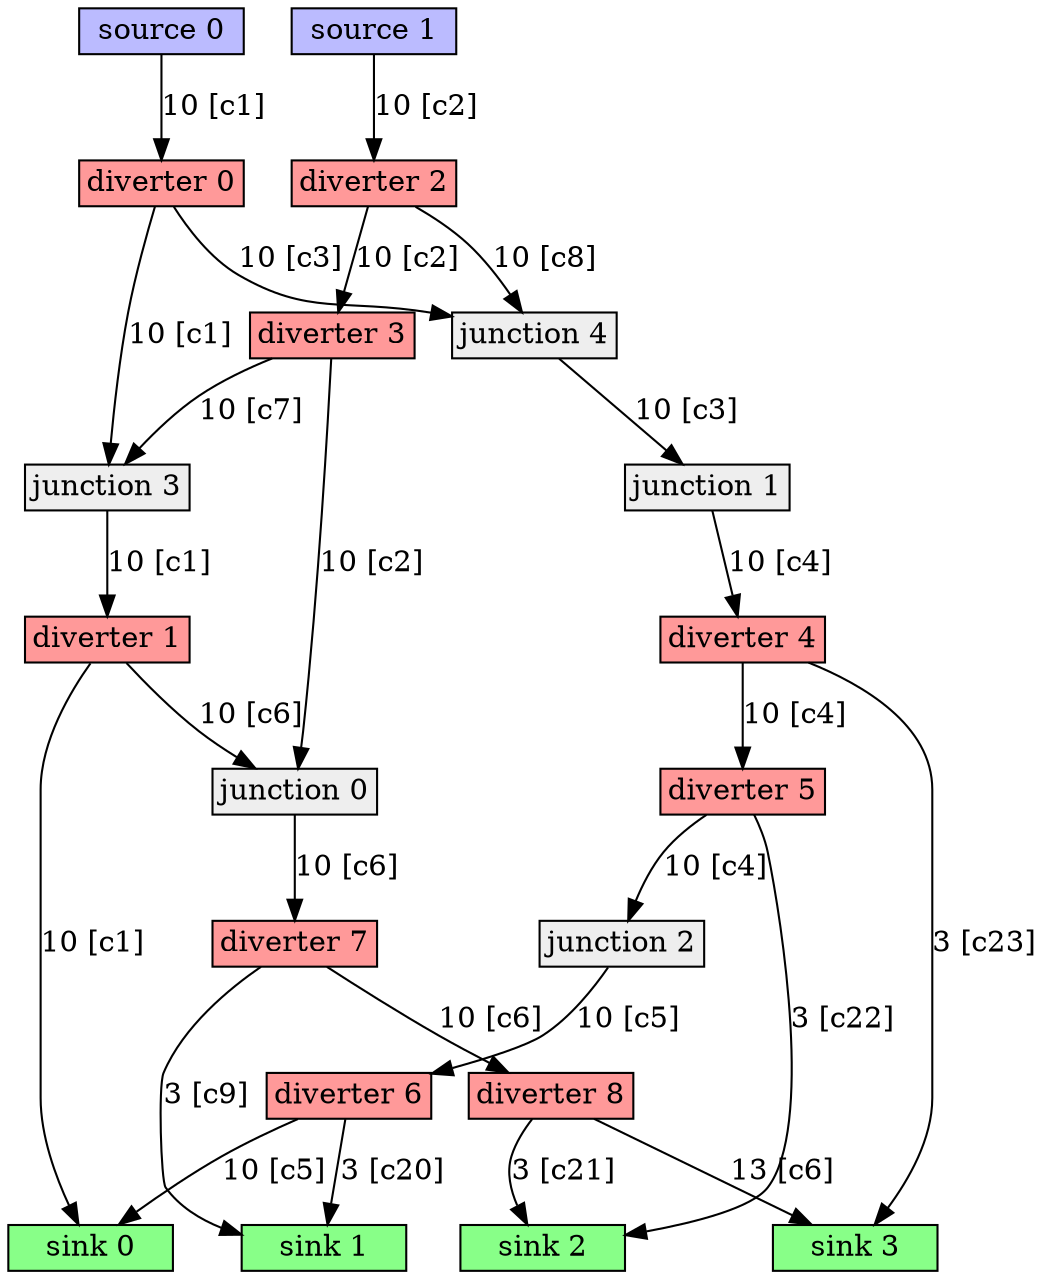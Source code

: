 strict digraph "" {
	node [label="\N"];
	0	[fillcolor="#BBBBFF",
		fixedsize=true,
		height=0.3,
		label="source 0",
		shape=box,
		style=filled,
		width=1.1];
	2	[fillcolor="#FF9999",
		fixedsize=true,
		height=0.3,
		label="diverter 0",
		shape=box,
		style=filled,
		width=1.1];
	0 -> 2	[label="10 [c1]"];
	1	[fillcolor="#BBBBFF",
		fixedsize=true,
		height=0.3,
		label="source 1",
		shape=box,
		style=filled,
		width=1.1];
	4	[fillcolor="#FF9999",
		fixedsize=true,
		height=0.3,
		label="diverter 2",
		shape=box,
		style=filled,
		width=1.1];
	1 -> 4	[label="10 [c2]"];
	14	[fillcolor="#EEEEEE",
		fixedsize=true,
		height=0.3,
		label="junction 3",
		shape=box,
		style=filled,
		width=1.1];
	2 -> 14	[label="10 [c1]"];
	15	[fillcolor="#EEEEEE",
		fixedsize=true,
		height=0.3,
		label="junction 4",
		shape=box,
		style=filled,
		width=1.1];
	2 -> 15	[label="10 [c3]"];
	3	[fillcolor="#FF9999",
		fixedsize=true,
		height=0.3,
		label="diverter 1",
		shape=box,
		style=filled,
		width=1.1];
	11	[fillcolor="#EEEEEE",
		fixedsize=true,
		height=0.3,
		label="junction 0",
		shape=box,
		style=filled,
		width=1.1];
	3 -> 11	[label="10 [c6]"];
	16	[fillcolor="#88FF88",
		fixedsize=true,
		height=0.3,
		label="sink 0",
		shape=box,
		style=filled,
		width=1.1];
	3 -> 16	[label="10 [c1]"];
	5	[fillcolor="#FF9999",
		fixedsize=true,
		height=0.3,
		label="diverter 3",
		shape=box,
		style=filled,
		width=1.1];
	4 -> 5	[label="10 [c2]"];
	4 -> 15	[label="10 [c8]"];
	5 -> 11	[label="10 [c2]"];
	5 -> 14	[label="10 [c7]"];
	6	[fillcolor="#FF9999",
		fixedsize=true,
		height=0.3,
		label="diverter 4",
		shape=box,
		style=filled,
		width=1.1];
	7	[fillcolor="#FF9999",
		fixedsize=true,
		height=0.3,
		label="diverter 5",
		shape=box,
		style=filled,
		width=1.1];
	6 -> 7	[label="10 [c4]"];
	19	[fillcolor="#88FF88",
		fixedsize=true,
		height=0.3,
		label="sink 3",
		shape=box,
		style=filled,
		width=1.1];
	6 -> 19	[label="3 [c23]"];
	13	[fillcolor="#EEEEEE",
		fixedsize=true,
		height=0.3,
		label="junction 2",
		shape=box,
		style=filled,
		width=1.1];
	7 -> 13	[label="10 [c4]"];
	18	[fillcolor="#88FF88",
		fixedsize=true,
		height=0.3,
		label="sink 2",
		shape=box,
		style=filled,
		width=1.1];
	7 -> 18	[label="3 [c22]"];
	8	[fillcolor="#FF9999",
		fixedsize=true,
		height=0.3,
		label="diverter 6",
		shape=box,
		style=filled,
		width=1.1];
	8 -> 16	[label="10 [c5]"];
	17	[fillcolor="#88FF88",
		fixedsize=true,
		height=0.3,
		label="sink 1",
		shape=box,
		style=filled,
		width=1.1];
	8 -> 17	[label="3 [c20]"];
	9	[fillcolor="#FF9999",
		fixedsize=true,
		height=0.3,
		label="diverter 7",
		shape=box,
		style=filled,
		width=1.1];
	10	[fillcolor="#FF9999",
		fixedsize=true,
		height=0.3,
		label="diverter 8",
		shape=box,
		style=filled,
		width=1.1];
	9 -> 10	[label="10 [c6]"];
	9 -> 17	[label="3 [c9]"];
	10 -> 18	[label="3 [c21]"];
	10 -> 19	[label="13 [c6]"];
	11 -> 9	[label="10 [c6]"];
	12	[fillcolor="#EEEEEE",
		fixedsize=true,
		height=0.3,
		label="junction 1",
		shape=box,
		style=filled,
		width=1.1];
	12 -> 6	[label="10 [c4]"];
	13 -> 8	[label="10 [c5]"];
	14 -> 3	[label="10 [c1]"];
	15 -> 12	[label="10 [c3]"];
}

